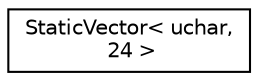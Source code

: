 digraph "Graphical Class Hierarchy"
{
 // LATEX_PDF_SIZE
  edge [fontname="Helvetica",fontsize="10",labelfontname="Helvetica",labelfontsize="10"];
  node [fontname="Helvetica",fontsize="10",shape=record];
  rankdir="LR";
  Node0 [label="StaticVector\< uchar,\l 24 \>",height=0.2,width=0.4,color="black", fillcolor="white", style="filled",URL="$class_static_vector.html",tooltip=" "];
}
